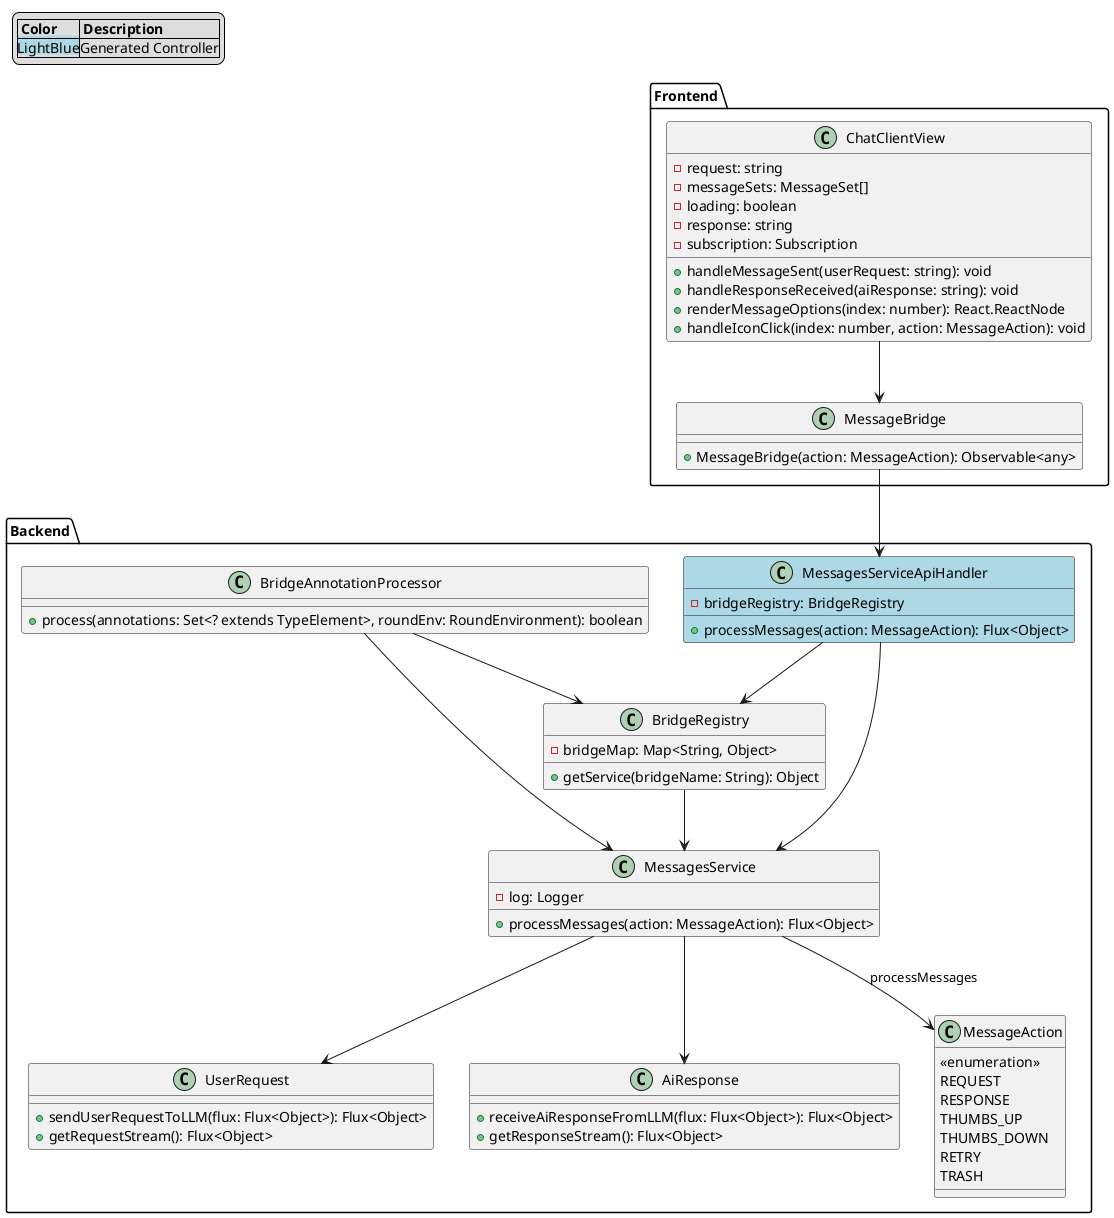 @startuml
legend top left
  |= Color |= Description |
  |<back:LightBlue>LightBlue|Generated Controller|
endlegend

package "Frontend" {
  class ChatClientView {
    - request: string
    - messageSets: MessageSet[]
    - loading: boolean
    - response: string
    - subscription: Subscription
    + handleMessageSent(userRequest: string): void
    + handleResponseReceived(aiResponse: string): void
    + renderMessageOptions(index: number): React.ReactNode
    + handleIconClick(index: number, action: MessageAction): void
  }

  class MessageBridge {
    + MessageBridge(action: MessageAction): Observable<any>
  }
}

package "Backend" {
  class MessagesService {
    - log: Logger
    + processMessages(action: MessageAction): Flux<Object>
  }

  class UserRequest {
    + sendUserRequestToLLM(flux: Flux<Object>): Flux<Object>
    + getRequestStream(): Flux<Object>
  }

  class AiResponse {
    + receiveAiResponseFromLLM(flux: Flux<Object>): Flux<Object>
    + getResponseStream(): Flux<Object>
  }

  class MessageAction {
    <<enumeration>>
    REQUEST
    RESPONSE
    THUMBS_UP
    THUMBS_DOWN
    RETRY
    TRASH
  }

  class MessagesServiceApiHandler #LightBlue {
    - bridgeRegistry: BridgeRegistry
    + processMessages(action: MessageAction): Flux<Object>
  }

  class BridgeRegistry {
    - bridgeMap: Map<String, Object>
    + getService(bridgeName: String): Object
  }

  class BridgeAnnotationProcessor {
    + process(annotations: Set<? extends TypeElement>, roundEnv: RoundEnvironment): boolean
  }
}

ChatClientView --> MessageBridge
MessageBridge --> MessagesServiceApiHandler
MessagesServiceApiHandler --> BridgeRegistry
MessagesServiceApiHandler --> MessagesService
MessagesService --> UserRequest
MessagesService --> AiResponse
BridgeAnnotationProcessor --> MessagesService
BridgeAnnotationProcessor --> BridgeRegistry
BridgeRegistry --> MessagesService
MessagesService --> MessageAction : processMessages
@enduml
